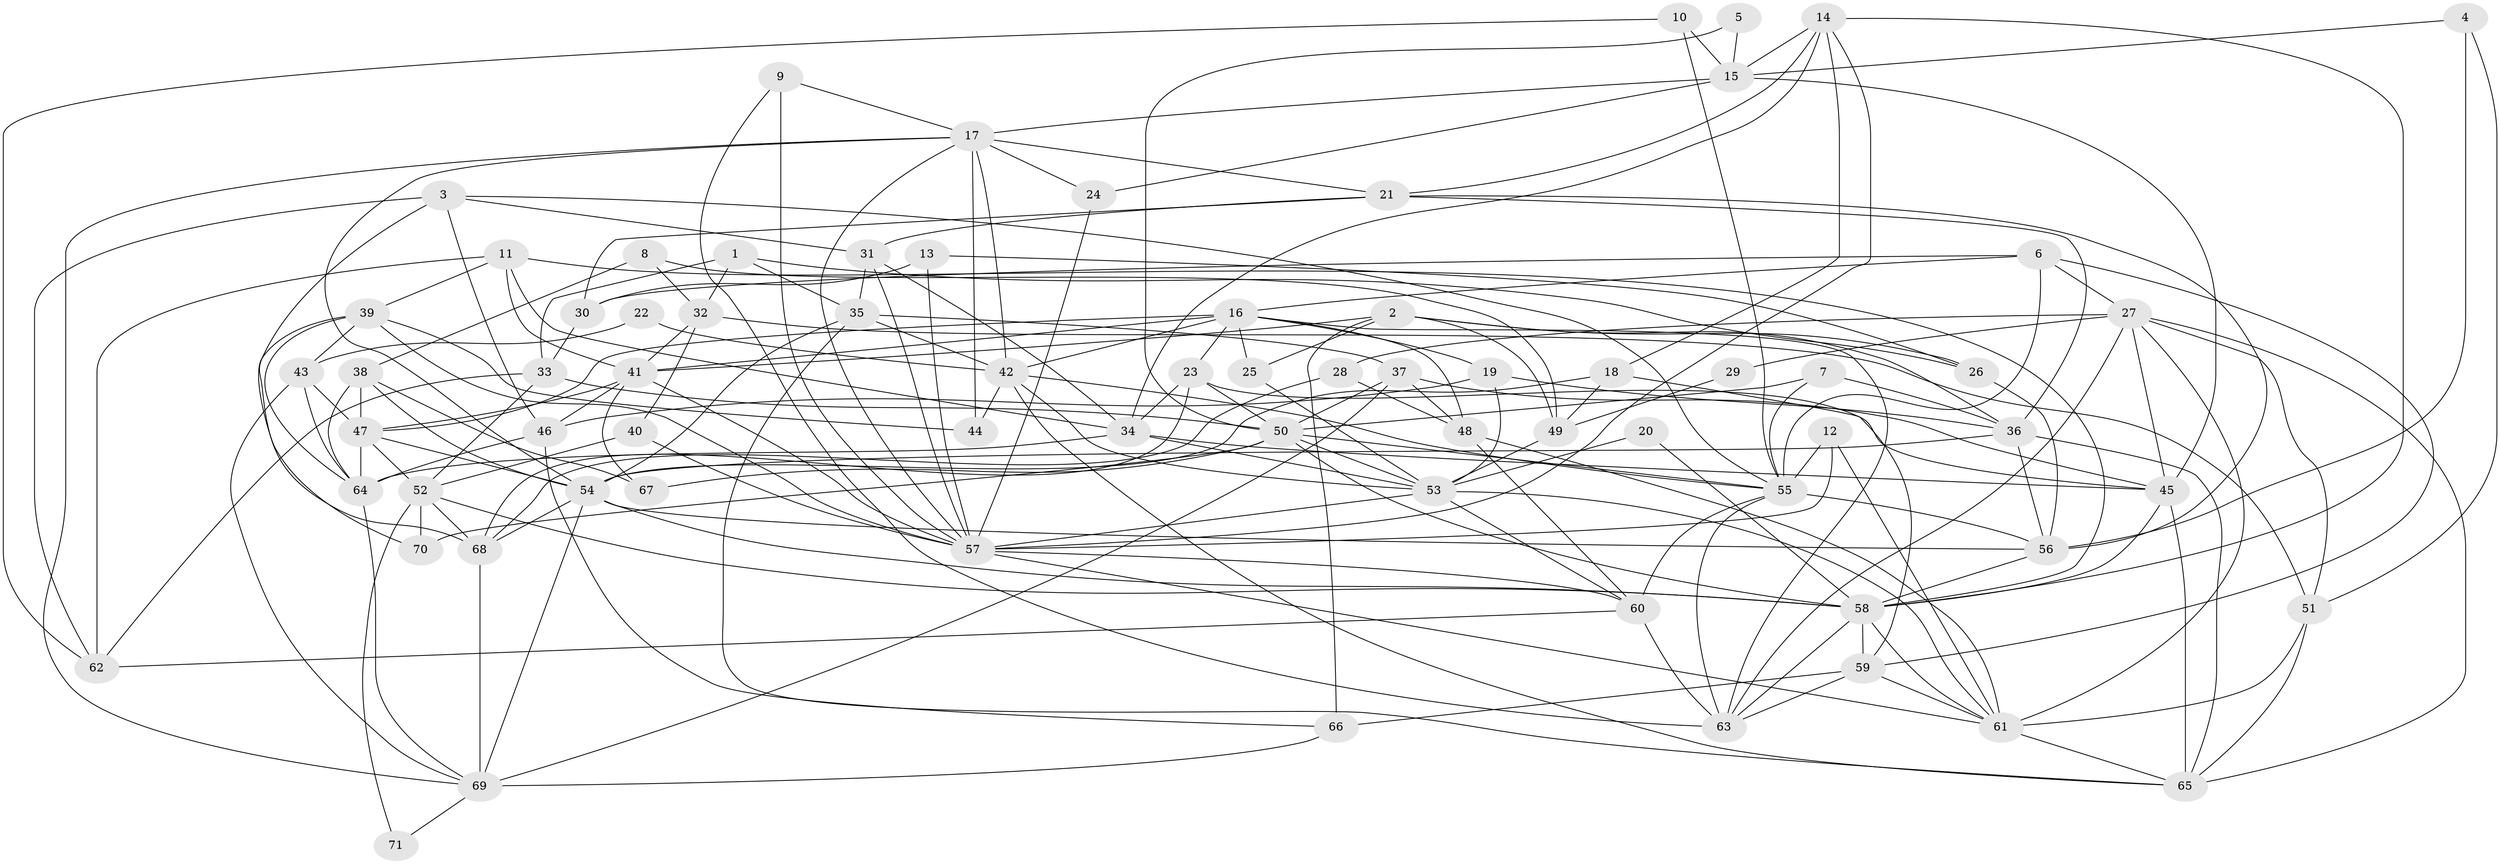 // original degree distribution, {4: 0.2746478873239437, 3: 0.24647887323943662, 8: 0.02112676056338028, 5: 0.23943661971830985, 2: 0.13380281690140844, 6: 0.06338028169014084, 7: 0.02112676056338028}
// Generated by graph-tools (version 1.1) at 2025/26/03/09/25 03:26:14]
// undirected, 71 vertices, 196 edges
graph export_dot {
graph [start="1"]
  node [color=gray90,style=filled];
  1;
  2;
  3;
  4;
  5;
  6;
  7;
  8;
  9;
  10;
  11;
  12;
  13;
  14;
  15;
  16;
  17;
  18;
  19;
  20;
  21;
  22;
  23;
  24;
  25;
  26;
  27;
  28;
  29;
  30;
  31;
  32;
  33;
  34;
  35;
  36;
  37;
  38;
  39;
  40;
  41;
  42;
  43;
  44;
  45;
  46;
  47;
  48;
  49;
  50;
  51;
  52;
  53;
  54;
  55;
  56;
  57;
  58;
  59;
  60;
  61;
  62;
  63;
  64;
  65;
  66;
  67;
  68;
  69;
  70;
  71;
  1 -- 26 [weight=1.0];
  1 -- 32 [weight=1.0];
  1 -- 33 [weight=1.0];
  1 -- 35 [weight=1.0];
  2 -- 25 [weight=1.0];
  2 -- 26 [weight=1.0];
  2 -- 36 [weight=1.0];
  2 -- 41 [weight=1.0];
  2 -- 49 [weight=1.0];
  2 -- 66 [weight=1.0];
  3 -- 31 [weight=1.0];
  3 -- 46 [weight=1.0];
  3 -- 55 [weight=1.0];
  3 -- 62 [weight=1.0];
  3 -- 68 [weight=1.0];
  4 -- 15 [weight=1.0];
  4 -- 51 [weight=1.0];
  4 -- 56 [weight=1.0];
  5 -- 15 [weight=1.0];
  5 -- 50 [weight=1.0];
  6 -- 16 [weight=1.0];
  6 -- 27 [weight=2.0];
  6 -- 30 [weight=1.0];
  6 -- 55 [weight=1.0];
  6 -- 59 [weight=1.0];
  7 -- 36 [weight=1.0];
  7 -- 50 [weight=1.0];
  7 -- 55 [weight=1.0];
  8 -- 32 [weight=1.0];
  8 -- 38 [weight=1.0];
  8 -- 49 [weight=1.0];
  9 -- 17 [weight=1.0];
  9 -- 57 [weight=1.0];
  9 -- 63 [weight=1.0];
  10 -- 15 [weight=1.0];
  10 -- 55 [weight=2.0];
  10 -- 62 [weight=1.0];
  11 -- 34 [weight=1.0];
  11 -- 39 [weight=1.0];
  11 -- 41 [weight=1.0];
  11 -- 58 [weight=1.0];
  11 -- 62 [weight=1.0];
  12 -- 55 [weight=1.0];
  12 -- 57 [weight=1.0];
  12 -- 61 [weight=1.0];
  13 -- 26 [weight=2.0];
  13 -- 30 [weight=1.0];
  13 -- 57 [weight=2.0];
  14 -- 15 [weight=1.0];
  14 -- 18 [weight=1.0];
  14 -- 21 [weight=1.0];
  14 -- 34 [weight=1.0];
  14 -- 57 [weight=1.0];
  14 -- 58 [weight=1.0];
  15 -- 17 [weight=1.0];
  15 -- 24 [weight=1.0];
  15 -- 45 [weight=1.0];
  16 -- 19 [weight=1.0];
  16 -- 23 [weight=1.0];
  16 -- 25 [weight=1.0];
  16 -- 41 [weight=1.0];
  16 -- 42 [weight=1.0];
  16 -- 47 [weight=2.0];
  16 -- 48 [weight=1.0];
  16 -- 63 [weight=1.0];
  17 -- 21 [weight=1.0];
  17 -- 24 [weight=1.0];
  17 -- 42 [weight=1.0];
  17 -- 44 [weight=1.0];
  17 -- 54 [weight=1.0];
  17 -- 57 [weight=1.0];
  17 -- 69 [weight=1.0];
  18 -- 49 [weight=1.0];
  18 -- 54 [weight=1.0];
  18 -- 59 [weight=1.0];
  19 -- 36 [weight=1.0];
  19 -- 46 [weight=1.0];
  19 -- 53 [weight=1.0];
  20 -- 53 [weight=1.0];
  20 -- 58 [weight=1.0];
  21 -- 30 [weight=1.0];
  21 -- 31 [weight=1.0];
  21 -- 36 [weight=1.0];
  21 -- 56 [weight=1.0];
  22 -- 42 [weight=1.0];
  22 -- 43 [weight=1.0];
  23 -- 34 [weight=1.0];
  23 -- 45 [weight=1.0];
  23 -- 50 [weight=1.0];
  23 -- 68 [weight=1.0];
  24 -- 57 [weight=1.0];
  25 -- 53 [weight=1.0];
  26 -- 56 [weight=1.0];
  27 -- 28 [weight=1.0];
  27 -- 29 [weight=1.0];
  27 -- 45 [weight=1.0];
  27 -- 51 [weight=1.0];
  27 -- 61 [weight=1.0];
  27 -- 63 [weight=1.0];
  27 -- 65 [weight=1.0];
  28 -- 48 [weight=1.0];
  28 -- 68 [weight=1.0];
  29 -- 49 [weight=1.0];
  30 -- 33 [weight=1.0];
  31 -- 34 [weight=1.0];
  31 -- 35 [weight=1.0];
  31 -- 57 [weight=1.0];
  32 -- 40 [weight=1.0];
  32 -- 41 [weight=1.0];
  32 -- 51 [weight=1.0];
  33 -- 50 [weight=1.0];
  33 -- 52 [weight=1.0];
  33 -- 62 [weight=1.0];
  34 -- 45 [weight=1.0];
  34 -- 53 [weight=1.0];
  34 -- 64 [weight=1.0];
  35 -- 37 [weight=1.0];
  35 -- 42 [weight=1.0];
  35 -- 54 [weight=1.0];
  35 -- 65 [weight=1.0];
  36 -- 54 [weight=1.0];
  36 -- 56 [weight=1.0];
  36 -- 65 [weight=1.0];
  37 -- 45 [weight=1.0];
  37 -- 48 [weight=1.0];
  37 -- 50 [weight=1.0];
  37 -- 69 [weight=2.0];
  38 -- 47 [weight=1.0];
  38 -- 54 [weight=1.0];
  38 -- 64 [weight=1.0];
  38 -- 67 [weight=1.0];
  39 -- 43 [weight=1.0];
  39 -- 44 [weight=1.0];
  39 -- 57 [weight=1.0];
  39 -- 64 [weight=1.0];
  39 -- 70 [weight=1.0];
  40 -- 52 [weight=1.0];
  40 -- 57 [weight=1.0];
  41 -- 46 [weight=1.0];
  41 -- 47 [weight=1.0];
  41 -- 57 [weight=1.0];
  41 -- 67 [weight=1.0];
  42 -- 44 [weight=1.0];
  42 -- 53 [weight=1.0];
  42 -- 55 [weight=1.0];
  42 -- 65 [weight=1.0];
  43 -- 47 [weight=2.0];
  43 -- 64 [weight=1.0];
  43 -- 69 [weight=1.0];
  45 -- 58 [weight=1.0];
  45 -- 65 [weight=1.0];
  46 -- 64 [weight=1.0];
  46 -- 66 [weight=1.0];
  47 -- 52 [weight=1.0];
  47 -- 54 [weight=1.0];
  47 -- 64 [weight=1.0];
  48 -- 60 [weight=1.0];
  48 -- 61 [weight=1.0];
  49 -- 53 [weight=1.0];
  50 -- 53 [weight=3.0];
  50 -- 55 [weight=1.0];
  50 -- 58 [weight=1.0];
  50 -- 67 [weight=1.0];
  50 -- 70 [weight=1.0];
  51 -- 61 [weight=2.0];
  51 -- 65 [weight=1.0];
  52 -- 58 [weight=1.0];
  52 -- 68 [weight=2.0];
  52 -- 70 [weight=2.0];
  52 -- 71 [weight=1.0];
  53 -- 57 [weight=1.0];
  53 -- 60 [weight=2.0];
  53 -- 61 [weight=1.0];
  54 -- 56 [weight=1.0];
  54 -- 58 [weight=1.0];
  54 -- 68 [weight=1.0];
  54 -- 69 [weight=1.0];
  55 -- 56 [weight=1.0];
  55 -- 60 [weight=1.0];
  55 -- 63 [weight=1.0];
  56 -- 58 [weight=2.0];
  57 -- 60 [weight=1.0];
  57 -- 61 [weight=1.0];
  58 -- 59 [weight=1.0];
  58 -- 61 [weight=1.0];
  58 -- 63 [weight=1.0];
  59 -- 61 [weight=1.0];
  59 -- 63 [weight=1.0];
  59 -- 66 [weight=1.0];
  60 -- 62 [weight=1.0];
  60 -- 63 [weight=1.0];
  61 -- 65 [weight=1.0];
  64 -- 69 [weight=1.0];
  66 -- 69 [weight=1.0];
  68 -- 69 [weight=1.0];
  69 -- 71 [weight=1.0];
}
